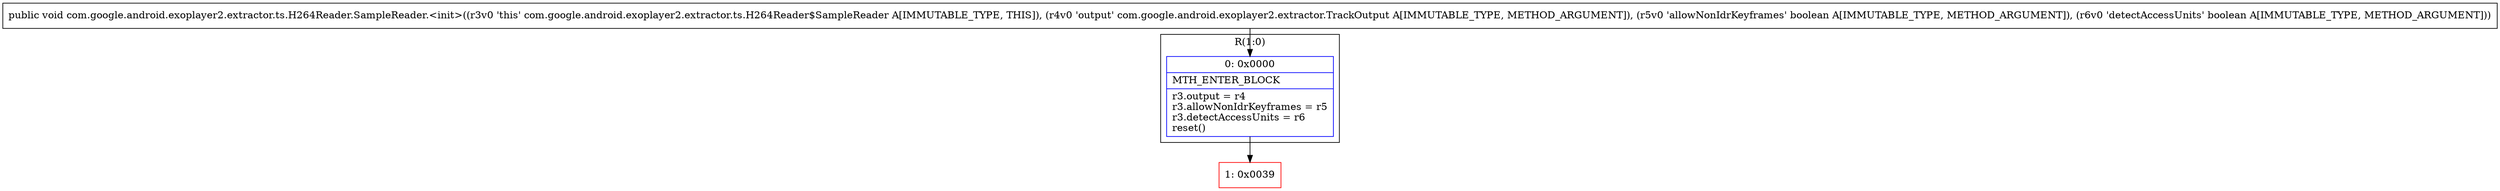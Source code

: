 digraph "CFG forcom.google.android.exoplayer2.extractor.ts.H264Reader.SampleReader.\<init\>(Lcom\/google\/android\/exoplayer2\/extractor\/TrackOutput;ZZ)V" {
subgraph cluster_Region_1102095425 {
label = "R(1:0)";
node [shape=record,color=blue];
Node_0 [shape=record,label="{0\:\ 0x0000|MTH_ENTER_BLOCK\l|r3.output = r4\lr3.allowNonIdrKeyframes = r5\lr3.detectAccessUnits = r6\lreset()\l}"];
}
Node_1 [shape=record,color=red,label="{1\:\ 0x0039}"];
MethodNode[shape=record,label="{public void com.google.android.exoplayer2.extractor.ts.H264Reader.SampleReader.\<init\>((r3v0 'this' com.google.android.exoplayer2.extractor.ts.H264Reader$SampleReader A[IMMUTABLE_TYPE, THIS]), (r4v0 'output' com.google.android.exoplayer2.extractor.TrackOutput A[IMMUTABLE_TYPE, METHOD_ARGUMENT]), (r5v0 'allowNonIdrKeyframes' boolean A[IMMUTABLE_TYPE, METHOD_ARGUMENT]), (r6v0 'detectAccessUnits' boolean A[IMMUTABLE_TYPE, METHOD_ARGUMENT])) }"];
MethodNode -> Node_0;
Node_0 -> Node_1;
}

